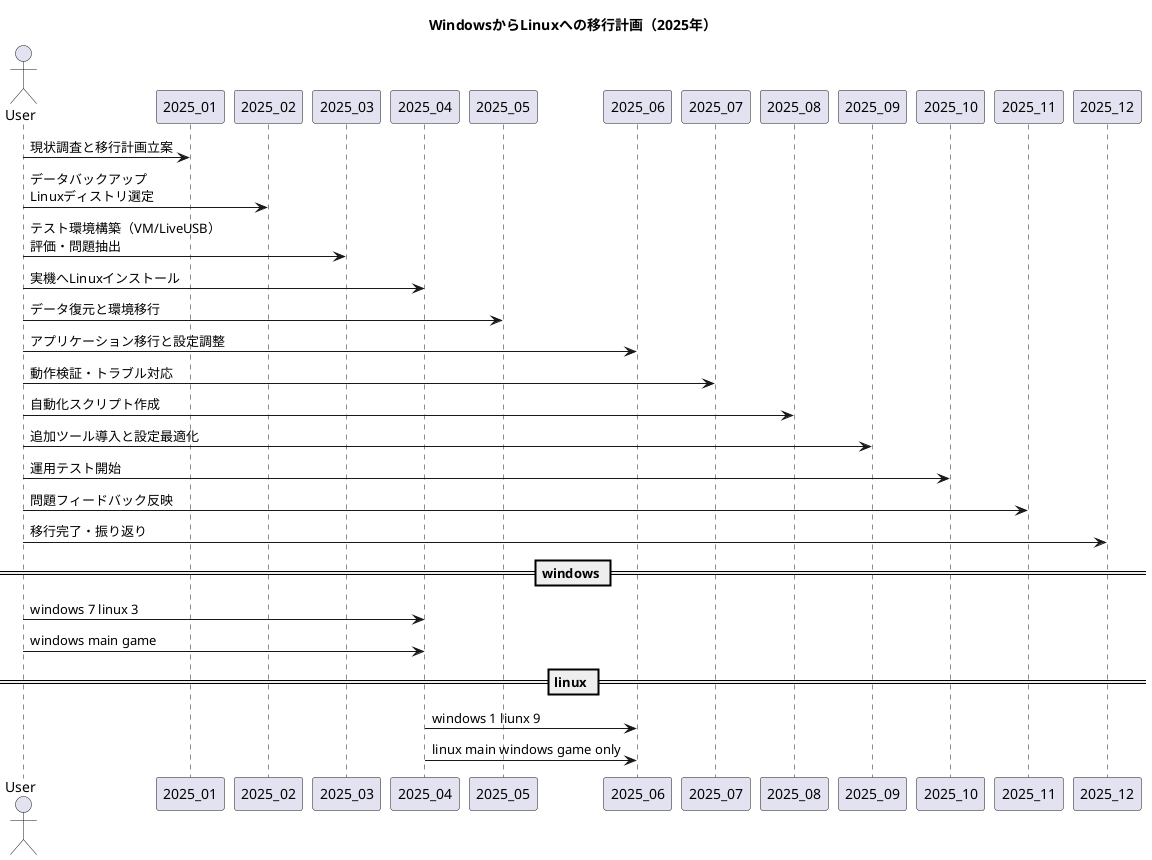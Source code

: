 @startuml
title WindowsからLinuxへの移行計画（2025年）

actor User
participant "2025_01" as Jan
participant "2025_02" as Feb
participant "2025_03" as Mar
participant "2025_04" as Apr
participant "2025_05" as May
participant "2025_06" as Jun
participant "2025_07" as Jul
participant "2025_08" as Aug
participant "2025_09" as Sep
participant "2025_10" as Oct
participant "2025_11" as Nov
participant "2025_12" as Dec

User -> Jan : 現状調査と移行計画立案
User -> Feb : データバックアップ\nLinuxディストリ選定
User -> Mar : テスト環境構築（VM/LiveUSB）\n評価・問題抽出
User -> Apr : 実機へLinuxインストール
User -> May : データ復元と環境移行
User -> Jun : アプリケーション移行と設定調整
User -> Jul : 動作検証・トラブル対応
User -> Aug : 自動化スクリプト作成
User -> Sep : 追加ツール導入と設定最適化
User -> Oct : 運用テスト開始
User -> Nov : 問題フィードバック反映
User -> Dec : 移行完了・振り返り

== windows ==
User -> Apr : windows 7 linux 3
User -> Apr : windows main game
== linux ==
Apr -> Jun : windows 1 liunx 9
Apr -> Jun : linux main windows game only

@enduml